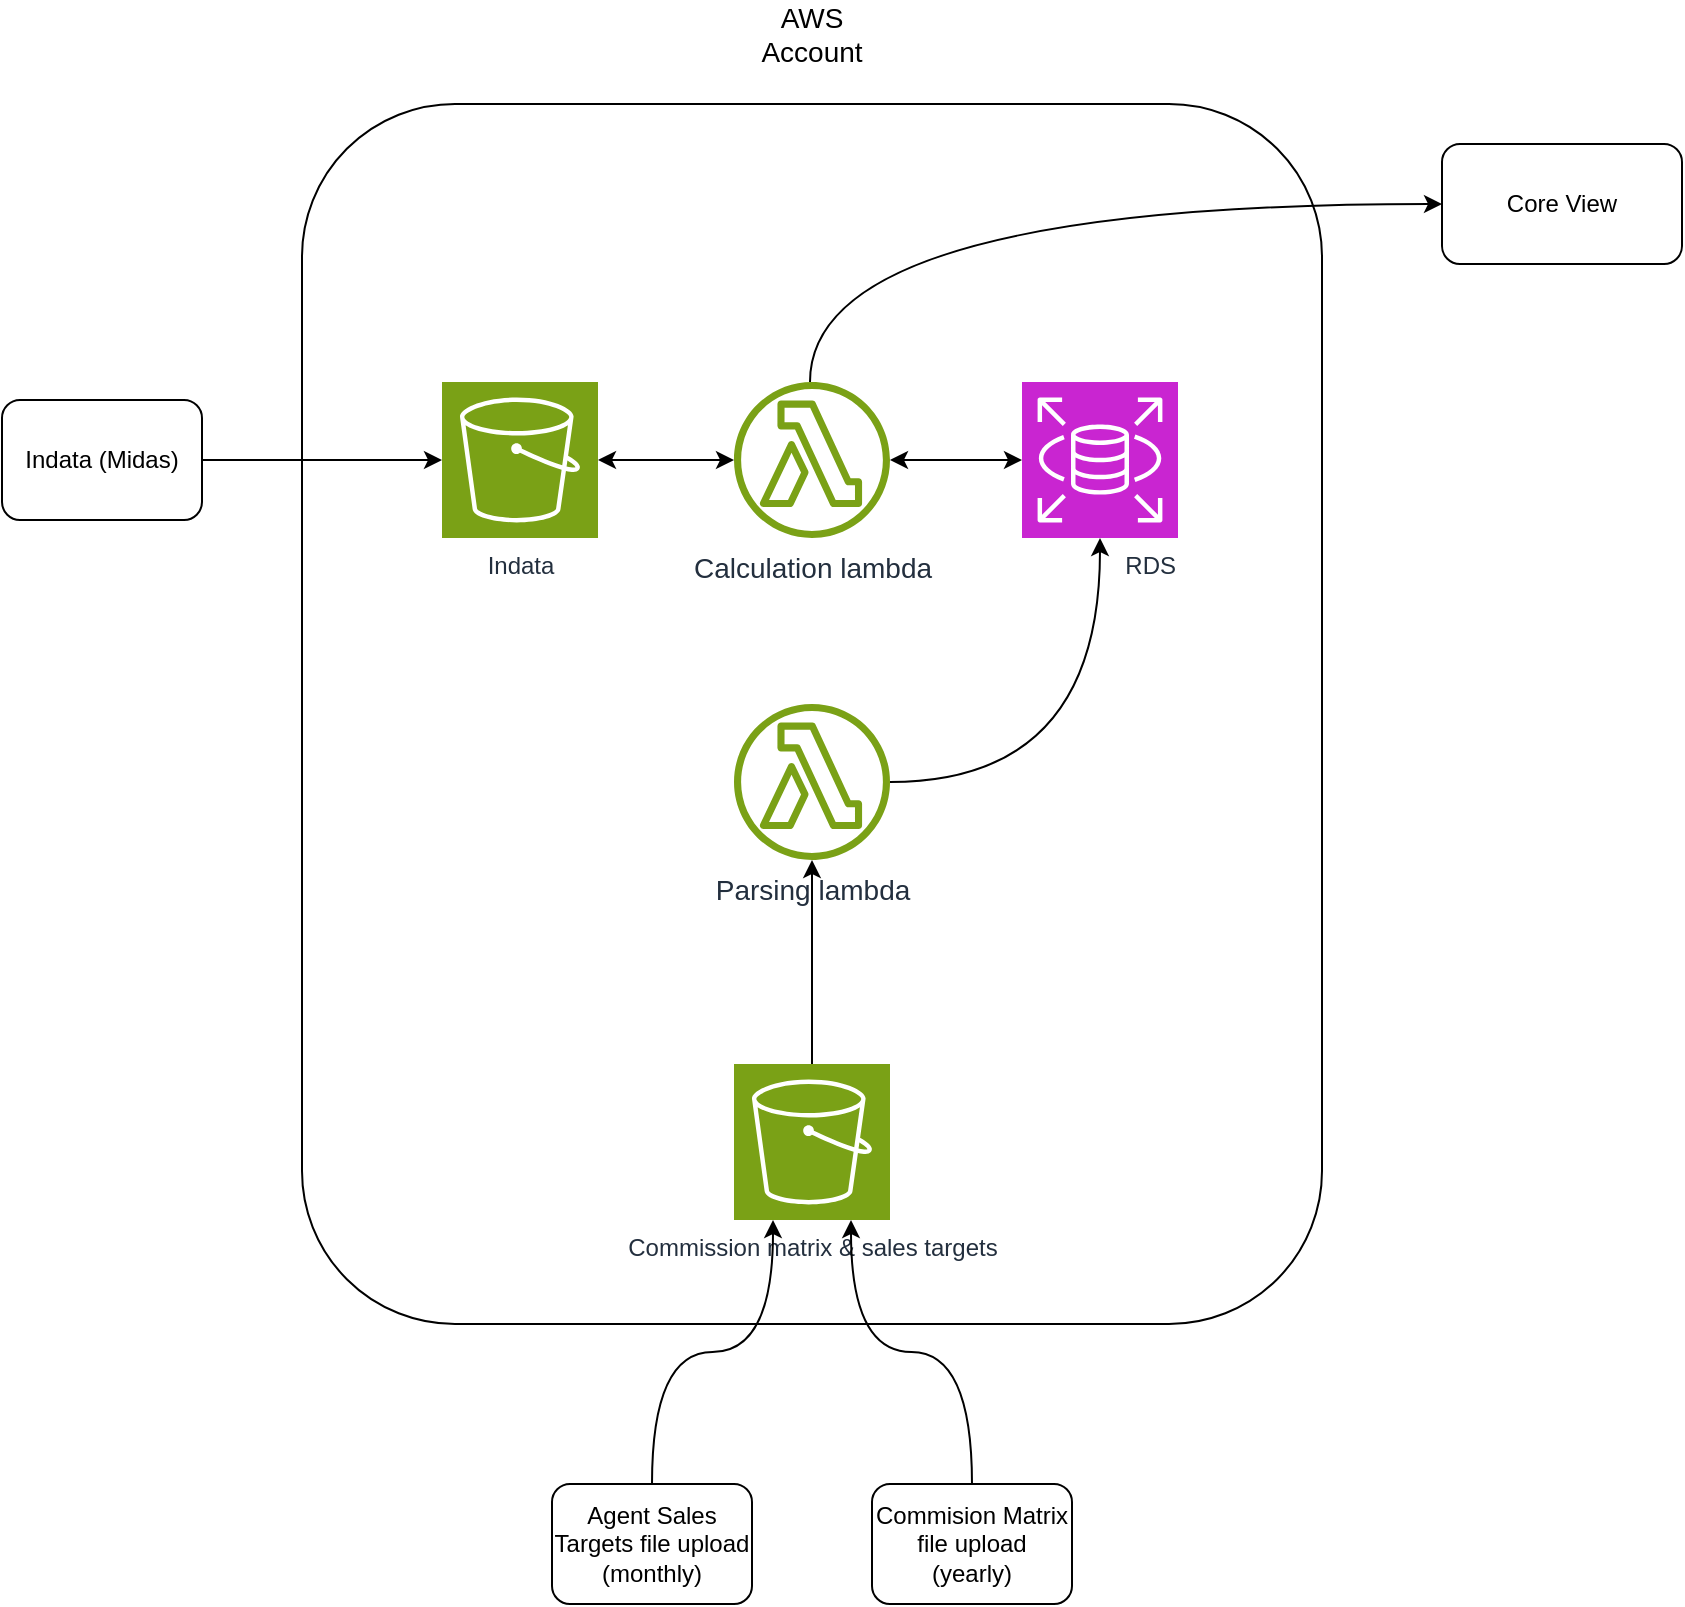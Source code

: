 <mxfile version="21.8.2" type="device">
  <diagram name="Page-1" id="cFhoA1uitKV5Xndn255D">
    <mxGraphModel dx="1905" dy="1034" grid="1" gridSize="10" guides="1" tooltips="1" connect="1" arrows="1" fold="1" page="1" pageScale="1" pageWidth="827" pageHeight="1169" math="0" shadow="0">
      <root>
        <mxCell id="0" />
        <mxCell id="1" parent="0" />
        <mxCell id="mz65zkfkWfSOpmvl6GEh-1" value="" style="rounded=1;whiteSpace=wrap;html=1;fillColor=none;" vertex="1" parent="1">
          <mxGeometry x="60" y="130" width="510" height="610" as="geometry" />
        </mxCell>
        <mxCell id="mz65zkfkWfSOpmvl6GEh-5" value="Indata (Midas)" style="rounded=1;whiteSpace=wrap;html=1;" vertex="1" parent="1">
          <mxGeometry x="-90" y="278" width="100" height="60" as="geometry" />
        </mxCell>
        <mxCell id="mz65zkfkWfSOpmvl6GEh-23" value="" style="edgeStyle=orthogonalEdgeStyle;orthogonalLoop=1;jettySize=auto;html=1;startArrow=classic;startFill=1;curved=1;" edge="1" parent="1" source="mz65zkfkWfSOpmvl6GEh-6" target="mz65zkfkWfSOpmvl6GEh-8">
          <mxGeometry relative="1" as="geometry" />
        </mxCell>
        <mxCell id="mz65zkfkWfSOpmvl6GEh-35" style="edgeStyle=orthogonalEdgeStyle;orthogonalLoop=1;jettySize=auto;html=1;startArrow=classic;startFill=1;curved=1;" edge="1" parent="1" source="mz65zkfkWfSOpmvl6GEh-6" target="mz65zkfkWfSOpmvl6GEh-11">
          <mxGeometry relative="1" as="geometry" />
        </mxCell>
        <mxCell id="mz65zkfkWfSOpmvl6GEh-36" style="edgeStyle=orthogonalEdgeStyle;orthogonalLoop=1;jettySize=auto;html=1;entryX=0;entryY=0.5;entryDx=0;entryDy=0;curved=1;" edge="1" parent="1" target="mz65zkfkWfSOpmvl6GEh-31">
          <mxGeometry relative="1" as="geometry">
            <mxPoint x="314" y="269" as="sourcePoint" />
            <mxPoint x="604" y="180" as="targetPoint" />
            <Array as="points">
              <mxPoint x="314" y="180" />
            </Array>
          </mxGeometry>
        </mxCell>
        <mxCell id="mz65zkfkWfSOpmvl6GEh-6" value="&lt;span style=&quot;font-size: 14px;&quot;&gt;Calculation lambda&lt;/span&gt;" style="sketch=0;outlineConnect=0;fontColor=#232F3E;gradientColor=none;fillColor=#7AA116;strokeColor=none;dashed=0;verticalLabelPosition=bottom;verticalAlign=top;align=center;html=1;fontSize=12;fontStyle=0;aspect=fixed;pointerEvents=1;shape=mxgraph.aws4.lambda_function;points=[[0,0.2,0,0,0],[0,0.4,0,0,0],[0,0.6,0,0,0],[0,0.8,0,0,0],[0.33,0,0,0,0],[0.67,0,0,0,0],[1,0.2,0,0,0],[1,0.4,0,0,0],[1,0.6,0,0,0],[1,0.8,0,0,0]];" vertex="1" parent="1">
          <mxGeometry x="276" y="269" width="78" height="78" as="geometry" />
        </mxCell>
        <mxCell id="mz65zkfkWfSOpmvl6GEh-7" value="&lt;font style=&quot;font-size: 14px;&quot;&gt;AWS Account&lt;/font&gt;" style="text;html=1;strokeColor=none;fillColor=none;align=center;verticalAlign=middle;whiteSpace=wrap;rounded=0;" vertex="1" parent="1">
          <mxGeometry x="285" y="80" width="60" height="30" as="geometry" />
        </mxCell>
        <mxCell id="mz65zkfkWfSOpmvl6GEh-8" value="Indata&lt;br&gt;" style="sketch=0;points=[[0,0,0],[0.25,0,0],[0.5,0,0],[0.75,0,0],[1,0,0],[0,1,0],[0.25,1,0],[0.5,1,0],[0.75,1,0],[1,1,0],[0,0.25,0],[0,0.5,0],[0,0.75,0],[1,0.25,0],[1,0.5,0],[1,0.75,0]];outlineConnect=0;fontColor=#232F3E;fillColor=#7AA116;strokeColor=#ffffff;dashed=0;verticalLabelPosition=bottom;verticalAlign=top;align=center;html=1;fontSize=12;fontStyle=0;aspect=fixed;shape=mxgraph.aws4.resourceIcon;resIcon=mxgraph.aws4.s3;" vertex="1" parent="1">
          <mxGeometry x="130" y="269" width="78" height="78" as="geometry" />
        </mxCell>
        <mxCell id="mz65zkfkWfSOpmvl6GEh-11" value="&lt;div style=&quot;&quot;&gt;&lt;span style=&quot;background-color: initial;&quot;&gt;RDS&lt;/span&gt;&lt;/div&gt;" style="sketch=0;points=[[0,0,0],[0.25,0,0],[0.5,0,0],[0.75,0,0],[1,0,0],[0,1,0],[0.25,1,0],[0.5,1,0],[0.75,1,0],[1,1,0],[0,0.25,0],[0,0.5,0],[0,0.75,0],[1,0.25,0],[1,0.5,0],[1,0.75,0]];outlineConnect=0;fontColor=#232F3E;fillColor=#C925D1;strokeColor=#ffffff;dashed=0;verticalLabelPosition=bottom;verticalAlign=top;align=right;html=1;fontSize=12;fontStyle=0;aspect=fixed;shape=mxgraph.aws4.resourceIcon;resIcon=mxgraph.aws4.rds;" vertex="1" parent="1">
          <mxGeometry x="420" y="269" width="78" height="78" as="geometry" />
        </mxCell>
        <mxCell id="mz65zkfkWfSOpmvl6GEh-31" value="Core View" style="rounded=1;whiteSpace=wrap;html=1;" vertex="1" parent="1">
          <mxGeometry x="630" y="150" width="120" height="60" as="geometry" />
        </mxCell>
        <mxCell id="mz65zkfkWfSOpmvl6GEh-39" style="edgeStyle=orthogonalEdgeStyle;orthogonalLoop=1;jettySize=auto;html=1;curved=1;" edge="1" parent="1" source="mz65zkfkWfSOpmvl6GEh-33" target="mz65zkfkWfSOpmvl6GEh-38">
          <mxGeometry relative="1" as="geometry" />
        </mxCell>
        <mxCell id="mz65zkfkWfSOpmvl6GEh-33" value="Commission matrix &amp;amp; sales targets" style="sketch=0;points=[[0,0,0],[0.25,0,0],[0.5,0,0],[0.75,0,0],[1,0,0],[0,1,0],[0.25,1,0],[0.5,1,0],[0.75,1,0],[1,1,0],[0,0.25,0],[0,0.5,0],[0,0.75,0],[1,0.25,0],[1,0.5,0],[1,0.75,0]];outlineConnect=0;fontColor=#232F3E;fillColor=#7AA116;strokeColor=#ffffff;dashed=0;verticalLabelPosition=bottom;verticalAlign=top;align=center;html=1;fontSize=12;fontStyle=0;aspect=fixed;shape=mxgraph.aws4.resourceIcon;resIcon=mxgraph.aws4.s3;" vertex="1" parent="1">
          <mxGeometry x="276" y="610" width="78" height="78" as="geometry" />
        </mxCell>
        <mxCell id="mz65zkfkWfSOpmvl6GEh-38" value="&lt;span style=&quot;font-size: 14px;&quot;&gt;Parsing lambda&lt;/span&gt;" style="sketch=0;outlineConnect=0;fontColor=#232F3E;gradientColor=none;fillColor=#7AA116;strokeColor=none;dashed=0;verticalLabelPosition=bottom;verticalAlign=top;align=center;html=1;fontSize=12;fontStyle=0;aspect=fixed;pointerEvents=1;shape=mxgraph.aws4.lambda_function;points=[[0,0.2,0,0,0],[0,0.4,0,0,0],[0,0.6,0,0,0],[0,0.8,0,0,0],[0.33,0,0,0,0],[0.67,0,0,0,0],[1,0.2,0,0,0],[1,0.4,0,0,0],[1,0.6,0,0,0],[1,0.8,0,0,0]];" vertex="1" parent="1">
          <mxGeometry x="276" y="430" width="78" height="78" as="geometry" />
        </mxCell>
        <mxCell id="mz65zkfkWfSOpmvl6GEh-41" style="edgeStyle=orthogonalEdgeStyle;orthogonalLoop=1;jettySize=auto;html=1;entryX=0.5;entryY=1;entryDx=0;entryDy=0;entryPerimeter=0;curved=1;" edge="1" parent="1" source="mz65zkfkWfSOpmvl6GEh-38" target="mz65zkfkWfSOpmvl6GEh-11">
          <mxGeometry relative="1" as="geometry" />
        </mxCell>
        <mxCell id="mz65zkfkWfSOpmvl6GEh-43" value="Agent Sales Targets file upload (monthly)" style="rounded=1;whiteSpace=wrap;html=1;" vertex="1" parent="1">
          <mxGeometry x="185" y="820" width="100" height="60" as="geometry" />
        </mxCell>
        <mxCell id="mz65zkfkWfSOpmvl6GEh-44" value="Commision Matrix file upload (yearly)" style="rounded=1;whiteSpace=wrap;html=1;" vertex="1" parent="1">
          <mxGeometry x="345" y="820" width="100" height="60" as="geometry" />
        </mxCell>
        <mxCell id="mz65zkfkWfSOpmvl6GEh-49" style="edgeStyle=orthogonalEdgeStyle;orthogonalLoop=1;jettySize=auto;html=1;entryX=0;entryY=0.5;entryDx=0;entryDy=0;entryPerimeter=0;curved=1;" edge="1" parent="1" source="mz65zkfkWfSOpmvl6GEh-5" target="mz65zkfkWfSOpmvl6GEh-8">
          <mxGeometry relative="1" as="geometry" />
        </mxCell>
        <mxCell id="mz65zkfkWfSOpmvl6GEh-50" style="edgeStyle=orthogonalEdgeStyle;orthogonalLoop=1;jettySize=auto;html=1;entryX=0.25;entryY=1;entryDx=0;entryDy=0;entryPerimeter=0;curved=1;" edge="1" parent="1" source="mz65zkfkWfSOpmvl6GEh-43" target="mz65zkfkWfSOpmvl6GEh-33">
          <mxGeometry relative="1" as="geometry" />
        </mxCell>
        <mxCell id="mz65zkfkWfSOpmvl6GEh-51" style="edgeStyle=orthogonalEdgeStyle;orthogonalLoop=1;jettySize=auto;html=1;entryX=0.75;entryY=1;entryDx=0;entryDy=0;entryPerimeter=0;curved=1;" edge="1" parent="1" source="mz65zkfkWfSOpmvl6GEh-44" target="mz65zkfkWfSOpmvl6GEh-33">
          <mxGeometry relative="1" as="geometry" />
        </mxCell>
      </root>
    </mxGraphModel>
  </diagram>
</mxfile>
